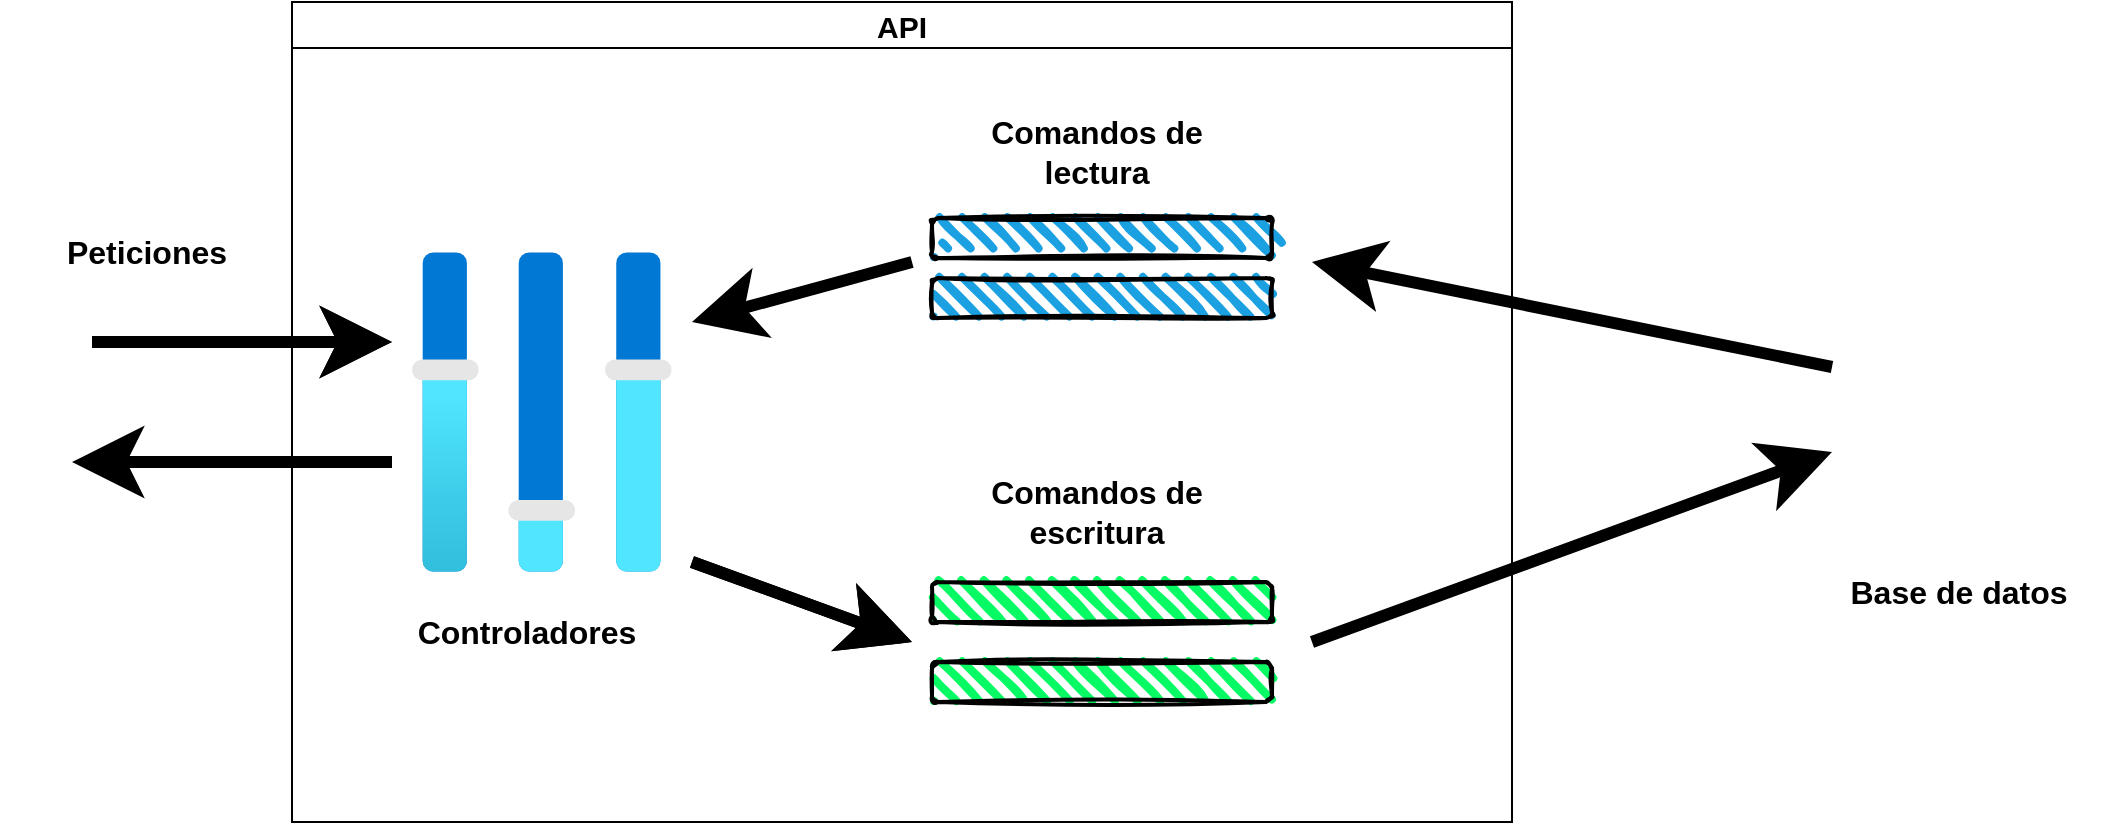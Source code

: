 <mxfile version="22.0.6" type="device">
  <diagram name="Page-1" id="zXew3Vii30WxWKLZ7IYh">
    <mxGraphModel dx="1509" dy="823" grid="1" gridSize="10" guides="1" tooltips="1" connect="1" arrows="1" fold="1" page="1" pageScale="1" pageWidth="1100" pageHeight="850" math="0" shadow="0">
      <root>
        <mxCell id="0" />
        <mxCell id="1" parent="0" />
        <mxCell id="hkACoKRm0wRK34MTO_R9-61" value="" style="group;movable=1;resizable=1;rotatable=1;deletable=1;editable=1;locked=0;connectable=1;" vertex="1" connectable="0" parent="1">
          <mxGeometry x="920" y="350" width="136.54" height="170" as="geometry" />
        </mxCell>
        <mxCell id="hkACoKRm0wRK34MTO_R9-58" value="" style="shape=image;html=1;verticalAlign=top;verticalLabelPosition=bottom;labelBackgroundColor=#ffffff;imageAspect=0;aspect=fixed;image=https://cdn2.iconfinder.com/data/icons/whcompare-isometric-web-hosting-servers/50/database-128.png;movable=0;resizable=0;rotatable=0;deletable=0;editable=0;locked=1;connectable=0;" vertex="1" parent="hkACoKRm0wRK34MTO_R9-61">
          <mxGeometry width="128" height="128" as="geometry" />
        </mxCell>
        <mxCell id="hkACoKRm0wRK34MTO_R9-120" value="Base de datos" style="text;html=1;strokeColor=none;fillColor=none;align=center;verticalAlign=middle;whiteSpace=wrap;rounded=0;fontStyle=1;fontSize=16;" vertex="1" parent="hkACoKRm0wRK34MTO_R9-61">
          <mxGeometry x="-8.53" y="140" width="145.07" height="30" as="geometry" />
        </mxCell>
        <mxCell id="hkACoKRm0wRK34MTO_R9-74" value="" style="group;fontStyle=1;fontSize=18;" vertex="1" connectable="0" parent="1">
          <mxGeometry x="150" y="210" width="610" height="410" as="geometry" />
        </mxCell>
        <mxCell id="hkACoKRm0wRK34MTO_R9-66" value="" style="group" vertex="1" connectable="0" parent="hkACoKRm0wRK34MTO_R9-74">
          <mxGeometry x="320" y="108" width="170" height="50" as="geometry" />
        </mxCell>
        <mxCell id="hkACoKRm0wRK34MTO_R9-64" value="" style="rounded=1;whiteSpace=wrap;html=1;strokeWidth=2;fillWeight=4;hachureGap=8;hachureAngle=45;fillColor=#1ba1e2;sketch=1;" vertex="1" parent="hkACoKRm0wRK34MTO_R9-66">
          <mxGeometry width="170" height="20" as="geometry" />
        </mxCell>
        <mxCell id="hkACoKRm0wRK34MTO_R9-65" value="" style="rounded=1;whiteSpace=wrap;html=1;strokeWidth=2;fillWeight=4;hachureGap=8;hachureAngle=45;fillColor=#1ba1e2;sketch=1;" vertex="1" parent="hkACoKRm0wRK34MTO_R9-66">
          <mxGeometry y="30" width="170" height="20" as="geometry" />
        </mxCell>
        <mxCell id="hkACoKRm0wRK34MTO_R9-68" value="" style="rounded=1;whiteSpace=wrap;html=1;strokeWidth=2;fillWeight=4;hachureGap=8;hachureAngle=45;fillColor=#05fa63;sketch=1;" vertex="1" parent="hkACoKRm0wRK34MTO_R9-74">
          <mxGeometry x="320" y="290" width="170" height="20" as="geometry" />
        </mxCell>
        <mxCell id="hkACoKRm0wRK34MTO_R9-70" value="" style="rounded=1;whiteSpace=wrap;html=1;strokeWidth=2;fillWeight=4;hachureGap=8;hachureAngle=45;fillColor=#05fa63;sketch=1;" vertex="1" parent="hkACoKRm0wRK34MTO_R9-74">
          <mxGeometry x="320" y="330" width="170" height="20" as="geometry" />
        </mxCell>
        <mxCell id="hkACoKRm0wRK34MTO_R9-71" value="API" style="swimlane;fontStyle=1;startSize=23;fontSize=15;" vertex="1" parent="hkACoKRm0wRK34MTO_R9-74">
          <mxGeometry width="610" height="410" as="geometry" />
        </mxCell>
        <mxCell id="hkACoKRm0wRK34MTO_R9-84" value="Controladores" style="text;html=1;strokeColor=none;fillColor=none;align=center;verticalAlign=middle;whiteSpace=wrap;rounded=0;fontStyle=1;fontSize=16;" vertex="1" parent="hkACoKRm0wRK34MTO_R9-71">
          <mxGeometry x="44.79" y="300" width="145.07" height="30" as="geometry" />
        </mxCell>
        <mxCell id="hkACoKRm0wRK34MTO_R9-62" value="" style="image;aspect=fixed;html=1;points=[];align=center;fontSize=12;image=img/lib/azure2/general/Controls.svg;" vertex="1" parent="hkACoKRm0wRK34MTO_R9-71">
          <mxGeometry x="60" y="125" width="129.86" height="160" as="geometry" />
        </mxCell>
        <mxCell id="hkACoKRm0wRK34MTO_R9-85" value="Comandos de lectura" style="text;html=1;strokeColor=none;fillColor=none;align=center;verticalAlign=middle;whiteSpace=wrap;rounded=0;fontStyle=1;fontSize=16;" vertex="1" parent="hkACoKRm0wRK34MTO_R9-71">
          <mxGeometry x="330" y="60" width="145.07" height="30" as="geometry" />
        </mxCell>
        <mxCell id="hkACoKRm0wRK34MTO_R9-86" value="Comandos de escritura" style="text;html=1;strokeColor=none;fillColor=none;align=center;verticalAlign=middle;whiteSpace=wrap;rounded=0;fontStyle=1;fontSize=16;" vertex="1" parent="hkACoKRm0wRK34MTO_R9-71">
          <mxGeometry x="330" y="240" width="145.07" height="30" as="geometry" />
        </mxCell>
        <mxCell id="hkACoKRm0wRK34MTO_R9-103" value="" style="endArrow=classic;html=1;rounded=0;endSize=17;startSize=24;jumpSize=13;strokeWidth=6;" edge="1" parent="hkACoKRm0wRK34MTO_R9-71">
          <mxGeometry width="50" height="50" relative="1" as="geometry">
            <mxPoint x="310" y="130" as="sourcePoint" />
            <mxPoint x="200" y="160" as="targetPoint" />
          </mxGeometry>
        </mxCell>
        <mxCell id="hkACoKRm0wRK34MTO_R9-119" value="" style="endArrow=classic;html=1;rounded=0;endSize=17;startSize=24;jumpSize=13;strokeWidth=6;entryX=0;entryY=0.5;entryDx=0;entryDy=0;" edge="1" parent="hkACoKRm0wRK34MTO_R9-71" target="hkACoKRm0wRK34MTO_R9-61">
          <mxGeometry width="50" height="50" relative="1" as="geometry">
            <mxPoint x="510" y="320" as="sourcePoint" />
            <mxPoint x="610" y="360" as="targetPoint" />
          </mxGeometry>
        </mxCell>
        <mxCell id="hkACoKRm0wRK34MTO_R9-139" value="" style="endArrow=classic;html=1;rounded=0;endSize=17;startSize=24;jumpSize=13;strokeWidth=6;" edge="1" parent="hkACoKRm0wRK34MTO_R9-71">
          <mxGeometry width="50" height="50" relative="1" as="geometry">
            <mxPoint x="50" y="230" as="sourcePoint" />
            <mxPoint x="-110" y="230" as="targetPoint" />
          </mxGeometry>
        </mxCell>
        <mxCell id="hkACoKRm0wRK34MTO_R9-89" value="" style="endArrow=classic;html=1;rounded=0;exitX=0;exitY=0.25;exitDx=0;exitDy=0;endSize=17;startSize=24;jumpSize=13;strokeWidth=6;" edge="1" parent="1" source="hkACoKRm0wRK34MTO_R9-61">
          <mxGeometry width="50" height="50" relative="1" as="geometry">
            <mxPoint x="570" y="510" as="sourcePoint" />
            <mxPoint x="660" y="340" as="targetPoint" />
          </mxGeometry>
        </mxCell>
        <mxCell id="hkACoKRm0wRK34MTO_R9-104" value="" style="endArrow=classic;html=1;rounded=0;endSize=17;startSize=24;jumpSize=13;strokeWidth=6;" edge="1" parent="1">
          <mxGeometry width="50" height="50" relative="1" as="geometry">
            <mxPoint x="350" y="490" as="sourcePoint" />
            <mxPoint x="460" y="530" as="targetPoint" />
          </mxGeometry>
        </mxCell>
        <mxCell id="hkACoKRm0wRK34MTO_R9-118" value="" style="endArrow=classic;html=1;rounded=0;endSize=17;startSize=24;jumpSize=13;strokeWidth=6;" edge="1" parent="1">
          <mxGeometry width="50" height="50" relative="1" as="geometry">
            <mxPoint x="350" y="490" as="sourcePoint" />
            <mxPoint x="460" y="530" as="targetPoint" />
          </mxGeometry>
        </mxCell>
        <mxCell id="hkACoKRm0wRK34MTO_R9-122" value="" style="endArrow=classic;html=1;rounded=0;endSize=17;startSize=24;jumpSize=13;strokeWidth=6;" edge="1" parent="1">
          <mxGeometry width="50" height="50" relative="1" as="geometry">
            <mxPoint x="50" y="380" as="sourcePoint" />
            <mxPoint x="200" y="380" as="targetPoint" />
          </mxGeometry>
        </mxCell>
        <mxCell id="hkACoKRm0wRK34MTO_R9-138" value="" style="endArrow=classic;html=1;rounded=0;endSize=17;startSize=24;jumpSize=13;strokeWidth=6;" edge="1" parent="1">
          <mxGeometry width="50" height="50" relative="1" as="geometry">
            <mxPoint x="50" y="380" as="sourcePoint" />
            <mxPoint x="200" y="380" as="targetPoint" />
          </mxGeometry>
        </mxCell>
        <mxCell id="hkACoKRm0wRK34MTO_R9-143" value="Peticiones" style="text;html=1;strokeColor=none;fillColor=none;align=center;verticalAlign=middle;whiteSpace=wrap;rounded=0;fontStyle=1;fontSize=16;" vertex="1" parent="1">
          <mxGeometry x="4.93" y="320" width="145.07" height="30" as="geometry" />
        </mxCell>
      </root>
    </mxGraphModel>
  </diagram>
</mxfile>

